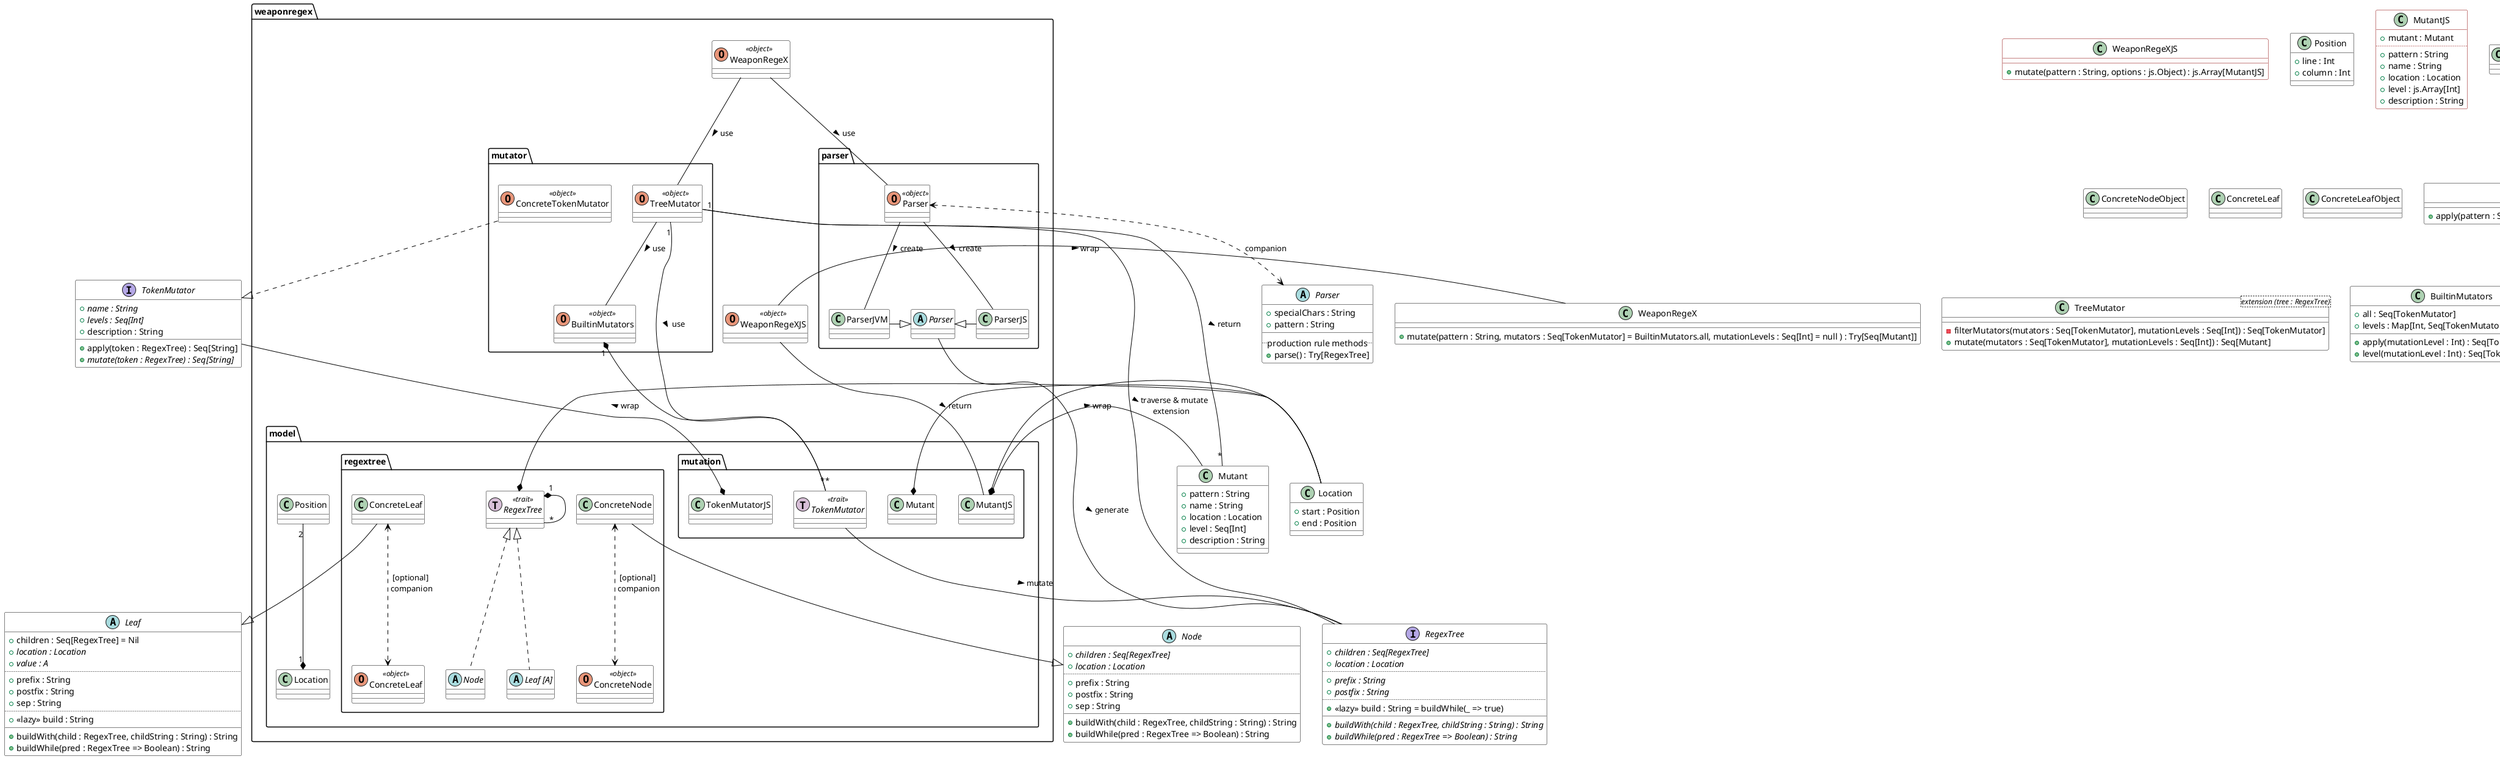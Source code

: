 @startuml

'skinparam monochrome true
skinparam backgroundcolor white
'skinparam backgroundcolor transparent
skinparam shadowing false
skinparam class {
    BackgroundColor transparent
    BorderColor black
    ArrowColor black
}
skinparam note {
    BackgroundColor business
    BorderColor black
}

'left to right direction

'title Class Diagram

!startsub Entire

' ===================== Package structure =====================
package "weaponregex" {
    class WeaponRegeX <<object>> <<(O, darksalmon)>>
'    note top of WeaponRegeX: API facade for Scala

    class WeaponRegeXJS <<object>> <<(O, darksalmon)>>
'    note top of WeaponRegeXJS: API facade for JavaScript

    package "parser" {
        abstract class Parser
        class "Parser" as ParserObject <<object>> <<(O, darksalmon)>>
        class ParserJVM
        class ParserJS
    }

    package "model" {
        class Location
        class Position

        package "regextree" {
            interface RegexTree <<trait>> << (T, thistle) >>
            abstract class Node
            abstract class "Leaf [A]" as Leaf

            class ConcreteNode
            class "ConcreteNode" as ConcreteNodeObject <<object>> <<(O, darksalmon)>>

            class ConcreteLeaf
            class "ConcreteLeaf" as ConcreteLeafObject <<object>> <<(O, darksalmon)>>
        }

        package "mutation" {
            class Mutant
            class MutantJS
            
            interface TokenMutator <<trait>> << (T, thistle) >>
            class TokenMutatorJS
        }
    }

    package "mutator" {
        class BuiltinMutators <<object>> <<(O, darksalmon)>>
        class ConcreteTokenMutator <<object>> <<(O, darksalmon)>>
        class TreeMutator <<object>> <<(O, darksalmon)>>
    }
}

' ===================== Main facade =====================
WeaponRegeX -- ParserObject :> use
WeaponRegeX -- TreeMutator :> use
class WeaponRegeX {
    + mutate(pattern : String, mutators : Seq[TokenMutator] = BuiltinMutators.all, mutationLevels : Seq[Int] = null ) : Try[Seq[Mutant]]
}

WeaponRegeXJS -l- WeaponRegeX :> wrap
WeaponRegeXJS -- MutantJS :> return
class WeaponRegeXJS  #line:darkred {
    + mutate(pattern : String, options : js.Object) : js.Array[MutantJS]
}

' ===================== Data models =====================
Location "1" *-u- "2" Position
class Location {
    + start : Position
    + end : Position
}

class Position {
   + line : Int
   + column : Int
}

Mutant *-- Location
class Mutant {
    + pattern : String
    + name : String
    + location : Location
    + level : Seq[Int]
    + description : String
}

MutantJS *-l- Location
MutantJS *-u- Mutant :> wrap
class MutantJS  #line:darkred {
    + mutant : Mutant
    ..
    + pattern : String
    + name : String
    + location : Location
    + level : js.Array[Int]
    + description : String
}

' ===================== RegexTree =====================
RegexTree "1" *-- "*" RegexTree
RegexTree <|.. Node
RegexTree <|.. Leaf
RegexTree *-u- Location

interface RegexTree {
    + {abstract} children : Seq[RegexTree]
    + {abstract} location : Location
    ..
    + {abstract} prefix : String
    + {abstract} postfix : String
    ..
    + <<lazy>> build : String = buildWhile(_ => true)
    __
    + {abstract} buildWith(child : RegexTree, childString : String) : String
    + {abstract} buildWhile(pred : RegexTree => Boolean) : String
}

abstract class Node {
    + {abstract} children : Seq[RegexTree]
    + {abstract} location : Location
    ..
    + prefix : String
    + postfix : String
    + sep : String
    __
    + buildWith(child : RegexTree, childString : String) : String
    + buildWhile(pred : RegexTree => Boolean) : String
}

abstract class Leaf {
    + children : Seq[RegexTree] = Nil
    + {abstract} location : Location
    + {abstract} value : A
    ..
    + prefix : String
    + postfix : String
    + sep : String
    ..
    + <<lazy>> build : String
    __
    + buildWith(child : RegexTree, childString : String) : String
    + buildWhile(pred : RegexTree => Boolean) : String
}

ConcreteNode --|> Node
ConcreteNode <..> ConcreteNodeObject : [optional]\n companion
class ConcreteNode
class ConcreteNodeObject

ConcreteLeaf --|> Leaf
ConcreteLeaf <..> ConcreteLeafObject : [optional]\n companion
class ConcreteLeaf
class ConcreteLeafObject

' ===================== Parser =====================
Parser -- RegexTree :> generate
Parser <|-l- ParserJVM
Parser <|-r- ParserJS
abstract class Parser {
    + specialChars : String
    + pattern : String
    __
    .. production rule methods ..
    + parse() : Try[RegexTree]
}

ParserObject <..> Parser : companion
ParserObject -- ParserJVM :> create
ParserObject -- ParserJS :> create
class ParserObject {
    + apply(pattern : String, flavor: ParserFlavor) : Try[RegexTree]
}

' ===================== TreeMutator =====================
TreeMutator -- BuiltinMutators :> use
TreeMutator "1" -- "*" TokenMutator :> use
TreeMutator "1" --- "*" Mutant :> return
TreeMutator -- RegexTree :> traverse & mutate\n extension

class TreeMutator <extension (tree : RegexTree)> {
'    == extension (tree : RegexTree) ==
    - filterMutators(mutators : Seq[TokenMutator], mutationLevels : Seq[Int]) : Seq[TokenMutator]
    + mutate(mutators : Seq[TokenMutator], mutationLevels : Seq[Int]) : Seq[Mutant]
}

' ===================== TokenMutator =====================
BuiltinMutators "1" *-- "*" TokenMutator
class BuiltinMutators {
    + all : Seq[TokenMutator]
    + levels : Map[Int, Seq[TokenMutator]]

    + apply(mutationLevel : Int) : Seq[TokenMutator]
    + level(mutationLevel : Int) : Seq[TokenMutator]
}

TokenMutator -- RegexTree :> mutate
interface TokenMutator {
    + {abstract} name : String
    + {abstract} levels : Seq[Int]
    + description : String

    + apply(token : RegexTree) : Seq[String]
    + {abstract} mutate(token : RegexTree) : Seq[String]
}

ConcreteTokenMutator ..|> TokenMutator
class ConcreteTokenMutator

TokenMutatorJS *-u- TokenMutator :> wrap
class TokenMutatorJS  #line:darkred {
    + tokenMutator : TokenMutator
    ..
    + name : String
    + levels : Seq[Int]
    + description : String
    __
    + apply(token : RegexTree) : Seq[String]
    + mutate(token : RegexTree) : Seq[String]
}

!endsub

@enduml
